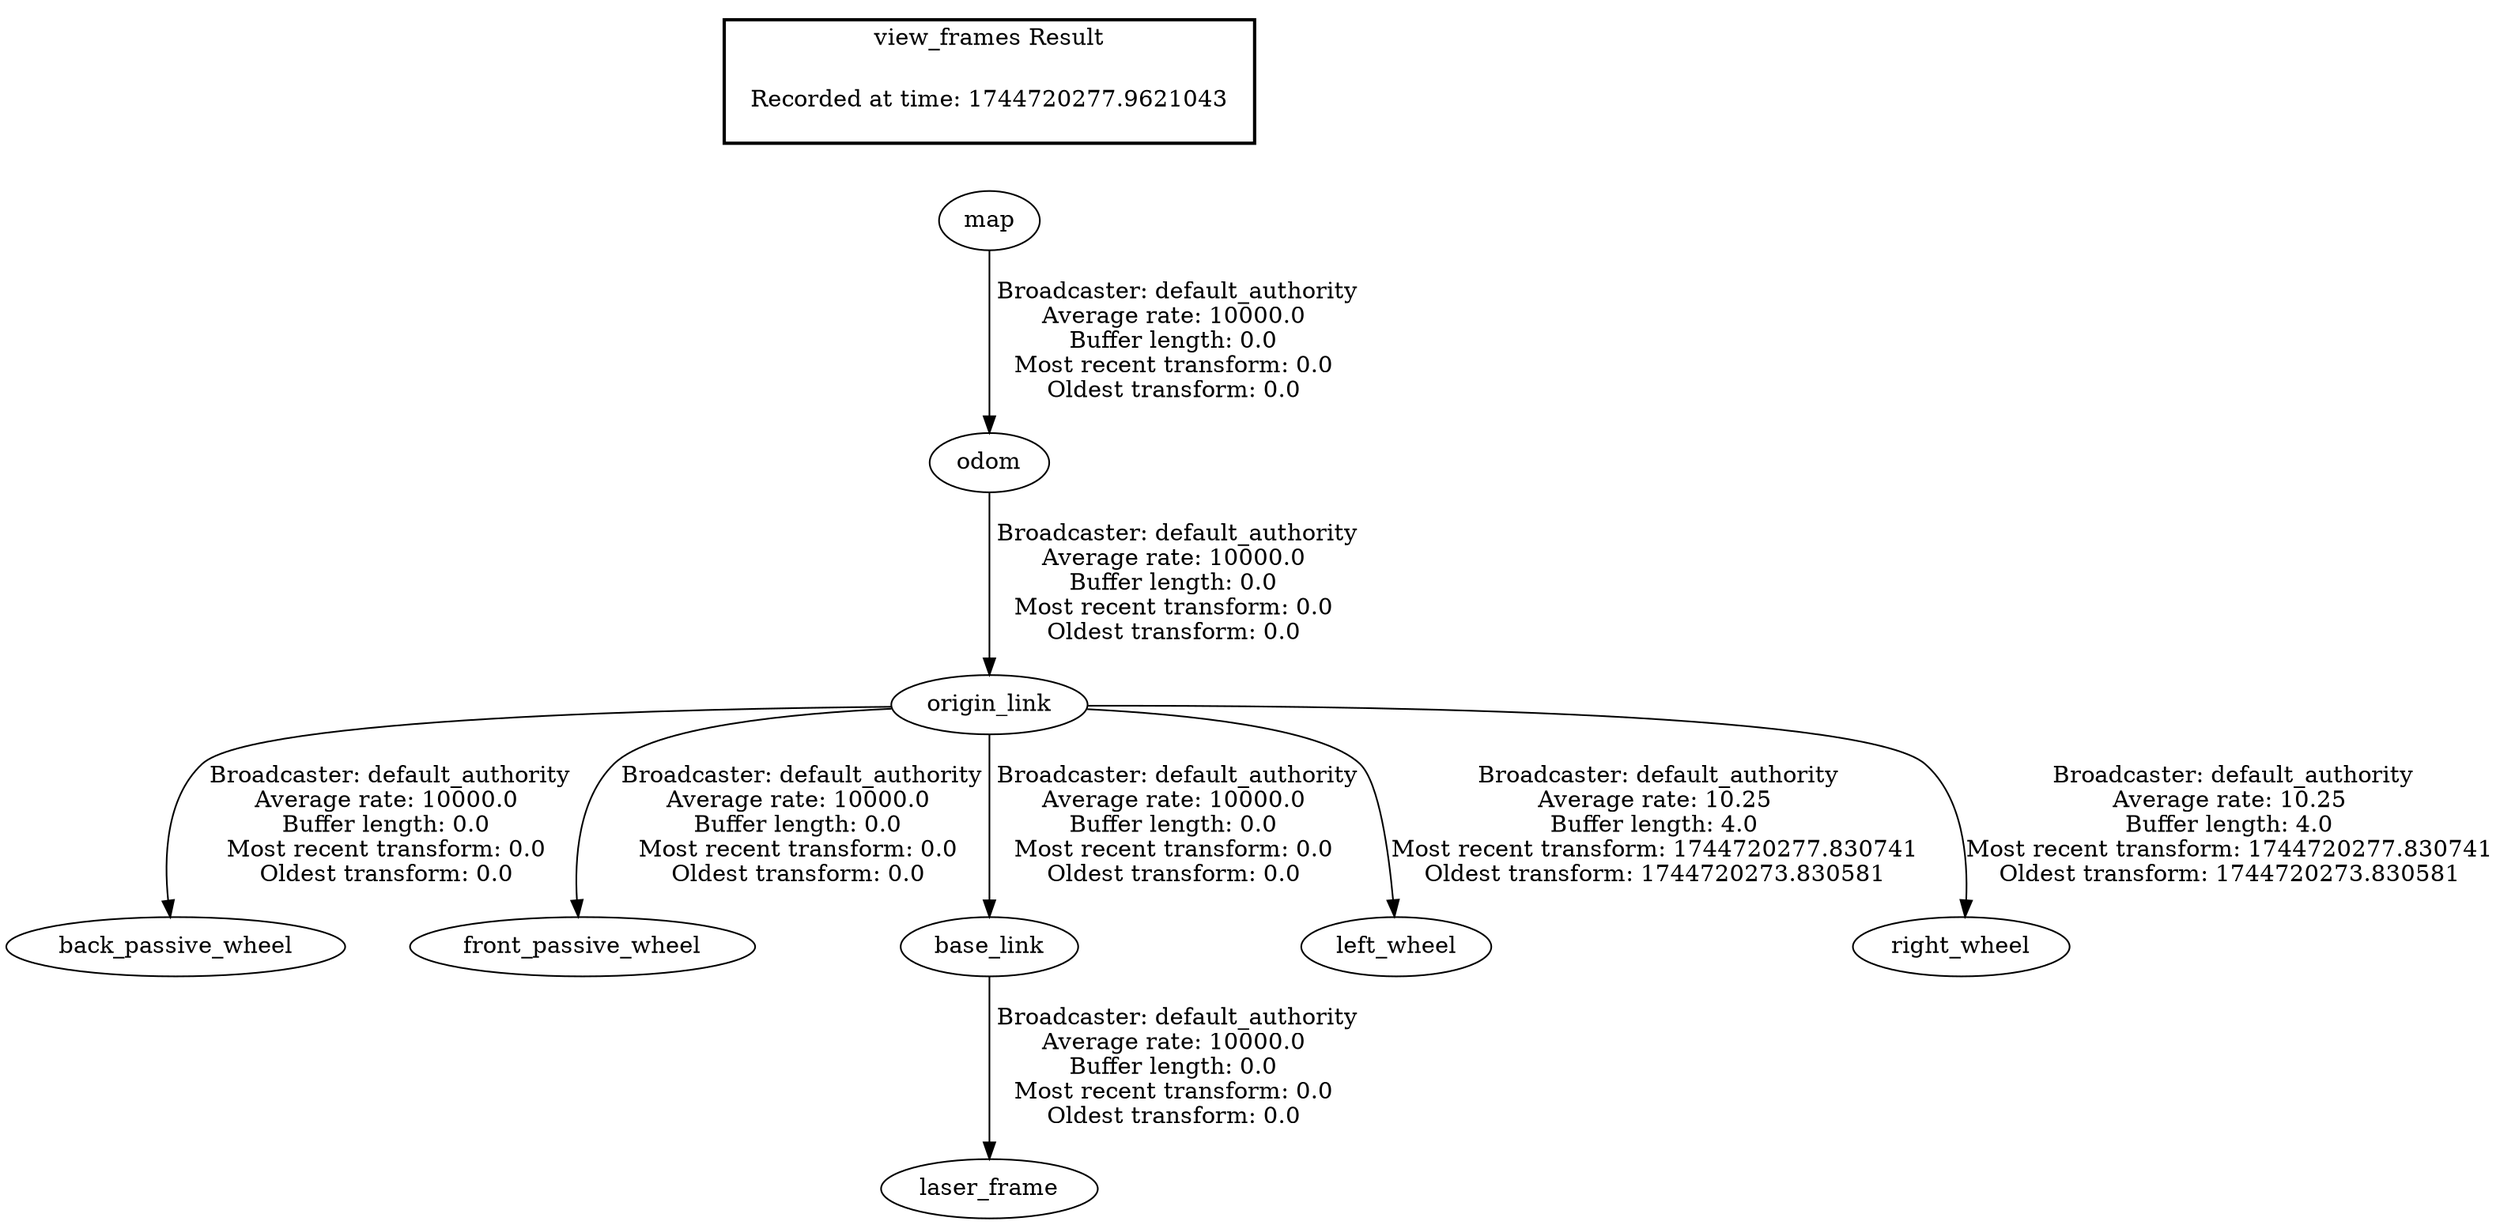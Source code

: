 digraph G {
"origin_link" -> "back_passive_wheel"[label=" Broadcaster: default_authority\nAverage rate: 10000.0\nBuffer length: 0.0\nMost recent transform: 0.0\nOldest transform: 0.0\n"];
"odom" -> "origin_link"[label=" Broadcaster: default_authority\nAverage rate: 10000.0\nBuffer length: 0.0\nMost recent transform: 0.0\nOldest transform: 0.0\n"];
"origin_link" -> "front_passive_wheel"[label=" Broadcaster: default_authority\nAverage rate: 10000.0\nBuffer length: 0.0\nMost recent transform: 0.0\nOldest transform: 0.0\n"];
"base_link" -> "laser_frame"[label=" Broadcaster: default_authority\nAverage rate: 10000.0\nBuffer length: 0.0\nMost recent transform: 0.0\nOldest transform: 0.0\n"];
"origin_link" -> "base_link"[label=" Broadcaster: default_authority\nAverage rate: 10000.0\nBuffer length: 0.0\nMost recent transform: 0.0\nOldest transform: 0.0\n"];
"origin_link" -> "left_wheel"[label=" Broadcaster: default_authority\nAverage rate: 10.25\nBuffer length: 4.0\nMost recent transform: 1744720277.830741\nOldest transform: 1744720273.830581\n"];
"origin_link" -> "right_wheel"[label=" Broadcaster: default_authority\nAverage rate: 10.25\nBuffer length: 4.0\nMost recent transform: 1744720277.830741\nOldest transform: 1744720273.830581\n"];
"map" -> "odom"[label=" Broadcaster: default_authority\nAverage rate: 10000.0\nBuffer length: 0.0\nMost recent transform: 0.0\nOldest transform: 0.0\n"];
edge [style=invis];
 subgraph cluster_legend { style=bold; color=black; label ="view_frames Result";
"Recorded at time: 1744720277.9621043"[ shape=plaintext ] ;
}->"map";
}